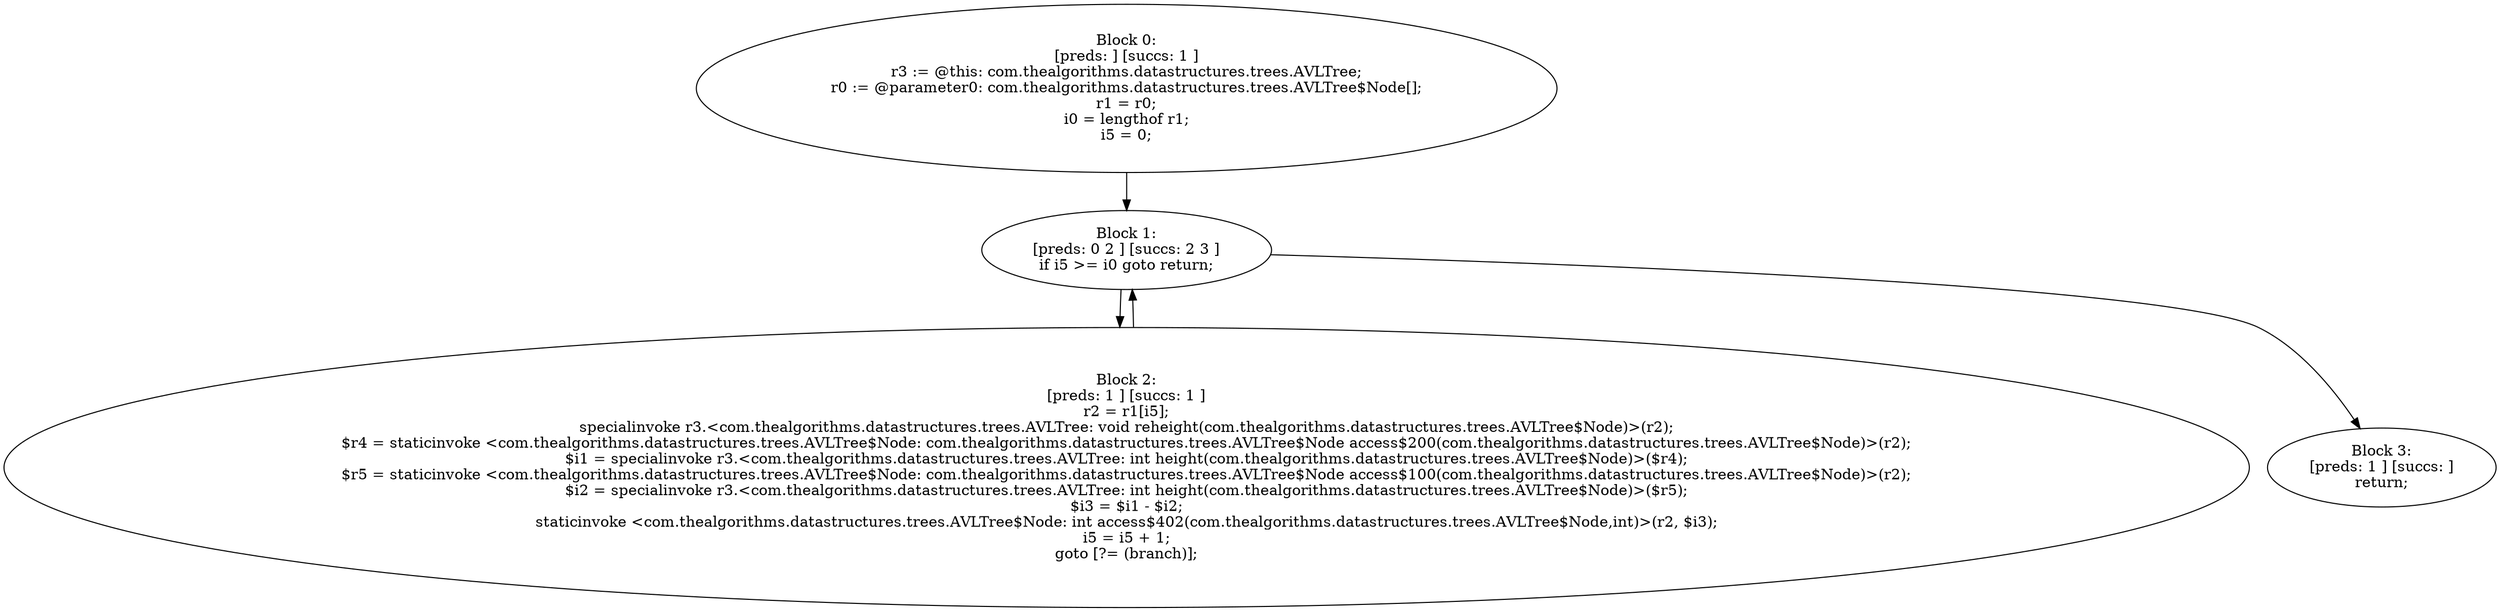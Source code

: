 digraph "unitGraph" {
    "Block 0:
[preds: ] [succs: 1 ]
r3 := @this: com.thealgorithms.datastructures.trees.AVLTree;
r0 := @parameter0: com.thealgorithms.datastructures.trees.AVLTree$Node[];
r1 = r0;
i0 = lengthof r1;
i5 = 0;
"
    "Block 1:
[preds: 0 2 ] [succs: 2 3 ]
if i5 >= i0 goto return;
"
    "Block 2:
[preds: 1 ] [succs: 1 ]
r2 = r1[i5];
specialinvoke r3.<com.thealgorithms.datastructures.trees.AVLTree: void reheight(com.thealgorithms.datastructures.trees.AVLTree$Node)>(r2);
$r4 = staticinvoke <com.thealgorithms.datastructures.trees.AVLTree$Node: com.thealgorithms.datastructures.trees.AVLTree$Node access$200(com.thealgorithms.datastructures.trees.AVLTree$Node)>(r2);
$i1 = specialinvoke r3.<com.thealgorithms.datastructures.trees.AVLTree: int height(com.thealgorithms.datastructures.trees.AVLTree$Node)>($r4);
$r5 = staticinvoke <com.thealgorithms.datastructures.trees.AVLTree$Node: com.thealgorithms.datastructures.trees.AVLTree$Node access$100(com.thealgorithms.datastructures.trees.AVLTree$Node)>(r2);
$i2 = specialinvoke r3.<com.thealgorithms.datastructures.trees.AVLTree: int height(com.thealgorithms.datastructures.trees.AVLTree$Node)>($r5);
$i3 = $i1 - $i2;
staticinvoke <com.thealgorithms.datastructures.trees.AVLTree$Node: int access$402(com.thealgorithms.datastructures.trees.AVLTree$Node,int)>(r2, $i3);
i5 = i5 + 1;
goto [?= (branch)];
"
    "Block 3:
[preds: 1 ] [succs: ]
return;
"
    "Block 0:
[preds: ] [succs: 1 ]
r3 := @this: com.thealgorithms.datastructures.trees.AVLTree;
r0 := @parameter0: com.thealgorithms.datastructures.trees.AVLTree$Node[];
r1 = r0;
i0 = lengthof r1;
i5 = 0;
"->"Block 1:
[preds: 0 2 ] [succs: 2 3 ]
if i5 >= i0 goto return;
";
    "Block 1:
[preds: 0 2 ] [succs: 2 3 ]
if i5 >= i0 goto return;
"->"Block 2:
[preds: 1 ] [succs: 1 ]
r2 = r1[i5];
specialinvoke r3.<com.thealgorithms.datastructures.trees.AVLTree: void reheight(com.thealgorithms.datastructures.trees.AVLTree$Node)>(r2);
$r4 = staticinvoke <com.thealgorithms.datastructures.trees.AVLTree$Node: com.thealgorithms.datastructures.trees.AVLTree$Node access$200(com.thealgorithms.datastructures.trees.AVLTree$Node)>(r2);
$i1 = specialinvoke r3.<com.thealgorithms.datastructures.trees.AVLTree: int height(com.thealgorithms.datastructures.trees.AVLTree$Node)>($r4);
$r5 = staticinvoke <com.thealgorithms.datastructures.trees.AVLTree$Node: com.thealgorithms.datastructures.trees.AVLTree$Node access$100(com.thealgorithms.datastructures.trees.AVLTree$Node)>(r2);
$i2 = specialinvoke r3.<com.thealgorithms.datastructures.trees.AVLTree: int height(com.thealgorithms.datastructures.trees.AVLTree$Node)>($r5);
$i3 = $i1 - $i2;
staticinvoke <com.thealgorithms.datastructures.trees.AVLTree$Node: int access$402(com.thealgorithms.datastructures.trees.AVLTree$Node,int)>(r2, $i3);
i5 = i5 + 1;
goto [?= (branch)];
";
    "Block 1:
[preds: 0 2 ] [succs: 2 3 ]
if i5 >= i0 goto return;
"->"Block 3:
[preds: 1 ] [succs: ]
return;
";
    "Block 2:
[preds: 1 ] [succs: 1 ]
r2 = r1[i5];
specialinvoke r3.<com.thealgorithms.datastructures.trees.AVLTree: void reheight(com.thealgorithms.datastructures.trees.AVLTree$Node)>(r2);
$r4 = staticinvoke <com.thealgorithms.datastructures.trees.AVLTree$Node: com.thealgorithms.datastructures.trees.AVLTree$Node access$200(com.thealgorithms.datastructures.trees.AVLTree$Node)>(r2);
$i1 = specialinvoke r3.<com.thealgorithms.datastructures.trees.AVLTree: int height(com.thealgorithms.datastructures.trees.AVLTree$Node)>($r4);
$r5 = staticinvoke <com.thealgorithms.datastructures.trees.AVLTree$Node: com.thealgorithms.datastructures.trees.AVLTree$Node access$100(com.thealgorithms.datastructures.trees.AVLTree$Node)>(r2);
$i2 = specialinvoke r3.<com.thealgorithms.datastructures.trees.AVLTree: int height(com.thealgorithms.datastructures.trees.AVLTree$Node)>($r5);
$i3 = $i1 - $i2;
staticinvoke <com.thealgorithms.datastructures.trees.AVLTree$Node: int access$402(com.thealgorithms.datastructures.trees.AVLTree$Node,int)>(r2, $i3);
i5 = i5 + 1;
goto [?= (branch)];
"->"Block 1:
[preds: 0 2 ] [succs: 2 3 ]
if i5 >= i0 goto return;
";
}
